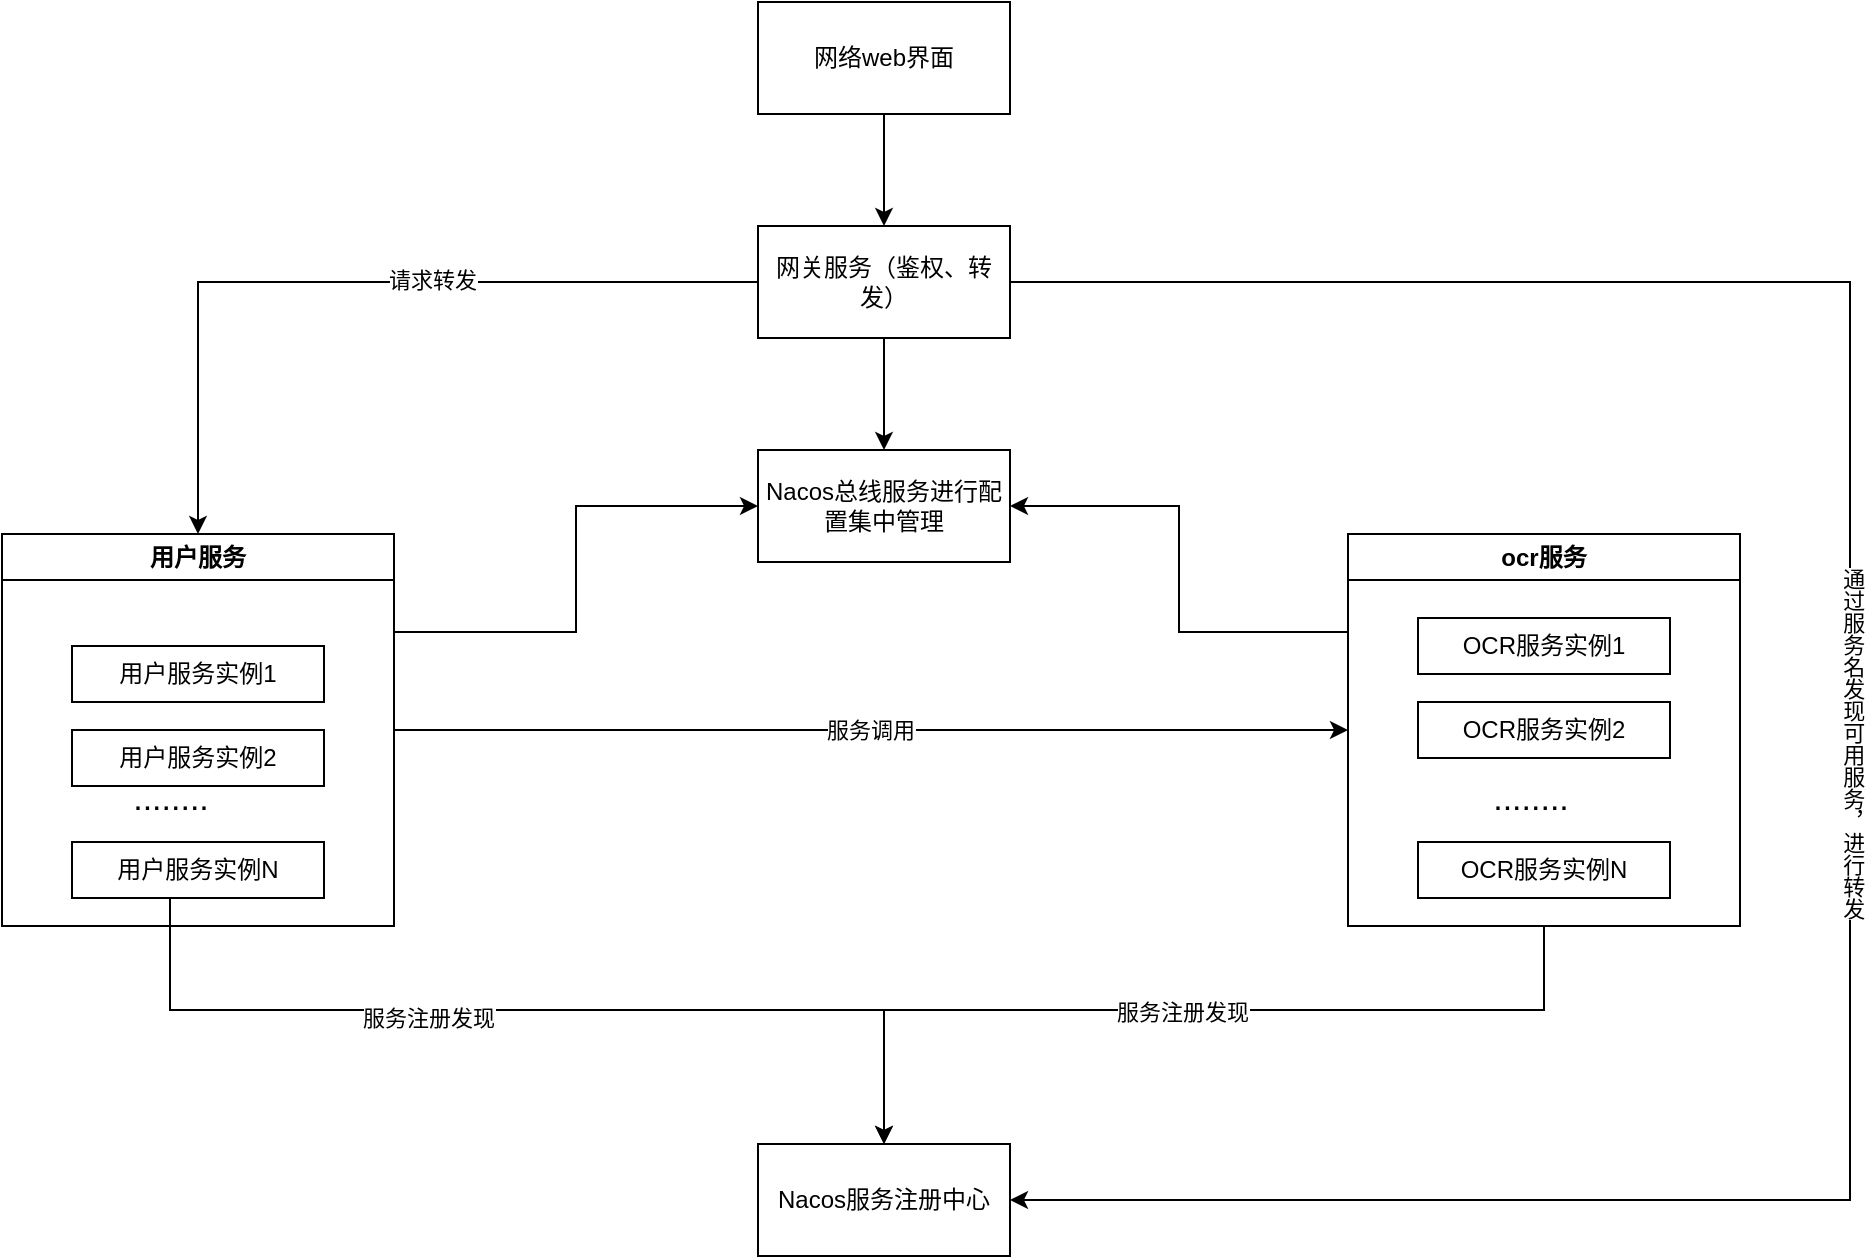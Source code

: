 <mxfile version="24.6.4" type="device">
  <diagram name="第 1 页" id="EryScZ9g_kX5TIDogXTf">
    <mxGraphModel dx="1221" dy="717" grid="1" gridSize="14" guides="1" tooltips="1" connect="1" arrows="1" fold="1" page="1" pageScale="1" pageWidth="1654" pageHeight="1169" math="0" shadow="0">
      <root>
        <mxCell id="0" />
        <mxCell id="1" parent="0" />
        <mxCell id="t8YadkVlLPdM6f-vqFsC-2" value="Nacos服务注册中心" style="rounded=0;whiteSpace=wrap;html=1;" parent="1" vertex="1">
          <mxGeometry x="532" y="585" width="126" height="56" as="geometry" />
        </mxCell>
        <mxCell id="t8YadkVlLPdM6f-vqFsC-26" style="edgeStyle=orthogonalEdgeStyle;rounded=0;orthogonalLoop=1;jettySize=auto;html=1;" parent="1" source="t8YadkVlLPdM6f-vqFsC-14" target="t8YadkVlLPdM6f-vqFsC-20" edge="1">
          <mxGeometry relative="1" as="geometry" />
        </mxCell>
        <mxCell id="t8YadkVlLPdM6f-vqFsC-14" value="网络web界面" style="rounded=0;whiteSpace=wrap;html=1;" parent="1" vertex="1">
          <mxGeometry x="532" y="14" width="126" height="56" as="geometry" />
        </mxCell>
        <mxCell id="t8YadkVlLPdM6f-vqFsC-15" style="edgeStyle=orthogonalEdgeStyle;rounded=0;orthogonalLoop=1;jettySize=auto;html=1;exitX=0;exitY=0.5;exitDx=0;exitDy=0;entryX=0.5;entryY=0;entryDx=0;entryDy=0;" parent="1" source="t8YadkVlLPdM6f-vqFsC-20" target="t8YadkVlLPdM6f-vqFsC-34" edge="1">
          <mxGeometry relative="1" as="geometry">
            <mxPoint x="420" y="170" as="sourcePoint" />
            <mxPoint x="240" y="320" as="targetPoint" />
          </mxGeometry>
        </mxCell>
        <mxCell id="t8YadkVlLPdM6f-vqFsC-47" value="请求转发" style="edgeLabel;html=1;align=center;verticalAlign=middle;resizable=0;points=[];" parent="t8YadkVlLPdM6f-vqFsC-15" vertex="1" connectable="0">
          <mxGeometry x="-0.195" y="-1" relative="1" as="geometry">
            <mxPoint as="offset" />
          </mxGeometry>
        </mxCell>
        <mxCell id="t8YadkVlLPdM6f-vqFsC-18" style="edgeStyle=orthogonalEdgeStyle;rounded=0;orthogonalLoop=1;jettySize=auto;html=1;exitX=1;exitY=0.5;exitDx=0;exitDy=0;entryX=1;entryY=0.5;entryDx=0;entryDy=0;" parent="1" source="t8YadkVlLPdM6f-vqFsC-20" target="t8YadkVlLPdM6f-vqFsC-2" edge="1">
          <mxGeometry relative="1" as="geometry">
            <Array as="points">
              <mxPoint x="1078" y="154" />
              <mxPoint x="1078" y="613" />
            </Array>
            <mxPoint x="770" y="154" as="sourcePoint" />
            <mxPoint x="504" y="630" as="targetPoint" />
          </mxGeometry>
        </mxCell>
        <mxCell id="t8YadkVlLPdM6f-vqFsC-19" value="通过服务名发现可用服务，进行转发" style="edgeLabel;html=1;align=center;verticalAlign=middle;resizable=0;points=[];horizontal=1;textDirection=vertical-lr;" parent="t8YadkVlLPdM6f-vqFsC-18" vertex="1" connectable="0">
          <mxGeometry relative="1" as="geometry">
            <mxPoint as="offset" />
          </mxGeometry>
        </mxCell>
        <mxCell id="t8YadkVlLPdM6f-vqFsC-53" style="edgeStyle=orthogonalEdgeStyle;rounded=0;orthogonalLoop=1;jettySize=auto;html=1;entryX=0.5;entryY=0;entryDx=0;entryDy=0;" parent="1" source="t8YadkVlLPdM6f-vqFsC-20" target="t8YadkVlLPdM6f-vqFsC-52" edge="1">
          <mxGeometry relative="1" as="geometry" />
        </mxCell>
        <mxCell id="t8YadkVlLPdM6f-vqFsC-20" value="网关服务（鉴权、转发）" style="whiteSpace=wrap;html=1;rounded=0;" parent="1" vertex="1">
          <mxGeometry x="532" y="126" width="126" height="56" as="geometry" />
        </mxCell>
        <mxCell id="t8YadkVlLPdM6f-vqFsC-42" style="edgeStyle=orthogonalEdgeStyle;rounded=0;orthogonalLoop=1;jettySize=auto;html=1;entryX=0;entryY=0.5;entryDx=0;entryDy=0;" parent="1" source="t8YadkVlLPdM6f-vqFsC-34" target="t8YadkVlLPdM6f-vqFsC-36" edge="1">
          <mxGeometry relative="1" as="geometry" />
        </mxCell>
        <mxCell id="t8YadkVlLPdM6f-vqFsC-43" value="服务调用" style="edgeLabel;html=1;align=center;verticalAlign=middle;resizable=0;points=[];" parent="t8YadkVlLPdM6f-vqFsC-42" vertex="1" connectable="0">
          <mxGeometry x="0.11" y="3" relative="1" as="geometry">
            <mxPoint x="-27" y="3" as="offset" />
          </mxGeometry>
        </mxCell>
        <mxCell id="t8YadkVlLPdM6f-vqFsC-54" style="edgeStyle=orthogonalEdgeStyle;rounded=0;orthogonalLoop=1;jettySize=auto;html=1;entryX=0;entryY=0.5;entryDx=0;entryDy=0;exitX=1;exitY=0.25;exitDx=0;exitDy=0;" parent="1" source="t8YadkVlLPdM6f-vqFsC-34" target="t8YadkVlLPdM6f-vqFsC-52" edge="1">
          <mxGeometry relative="1" as="geometry" />
        </mxCell>
        <mxCell id="t8YadkVlLPdM6f-vqFsC-34" value="用户服务" style="swimlane;whiteSpace=wrap;html=1;" parent="1" vertex="1">
          <mxGeometry x="154" y="280" width="196" height="196" as="geometry" />
        </mxCell>
        <mxCell id="t8YadkVlLPdM6f-vqFsC-27" value="用户服务实例1" style="rounded=0;whiteSpace=wrap;html=1;" parent="t8YadkVlLPdM6f-vqFsC-34" vertex="1">
          <mxGeometry x="35" y="56" width="126" height="28" as="geometry" />
        </mxCell>
        <mxCell id="t8YadkVlLPdM6f-vqFsC-30" value="用户服务实例2" style="rounded=0;whiteSpace=wrap;html=1;" parent="t8YadkVlLPdM6f-vqFsC-34" vertex="1">
          <mxGeometry x="35" y="98" width="126" height="28" as="geometry" />
        </mxCell>
        <mxCell id="t8YadkVlLPdM6f-vqFsC-31" value="用户服务实例N" style="rounded=0;whiteSpace=wrap;html=1;" parent="t8YadkVlLPdM6f-vqFsC-34" vertex="1">
          <mxGeometry x="35" y="154" width="126" height="28" as="geometry" />
        </mxCell>
        <mxCell id="t8YadkVlLPdM6f-vqFsC-33" value="&lt;font style=&quot;font-size: 17px;&quot;&gt;........&lt;/font&gt;" style="text;html=1;align=center;verticalAlign=middle;resizable=0;points=[];autosize=1;strokeColor=none;fillColor=none;" parent="t8YadkVlLPdM6f-vqFsC-34" vertex="1">
          <mxGeometry x="49" y="112" width="70" height="42" as="geometry" />
        </mxCell>
        <mxCell id="t8YadkVlLPdM6f-vqFsC-49" style="edgeStyle=orthogonalEdgeStyle;rounded=0;orthogonalLoop=1;jettySize=auto;html=1;entryX=0.5;entryY=0;entryDx=0;entryDy=0;" parent="1" source="t8YadkVlLPdM6f-vqFsC-36" target="t8YadkVlLPdM6f-vqFsC-2" edge="1">
          <mxGeometry relative="1" as="geometry">
            <mxPoint x="413" y="630" as="targetPoint" />
            <Array as="points">
              <mxPoint x="729" y="518" />
              <mxPoint x="413" y="518" />
            </Array>
          </mxGeometry>
        </mxCell>
        <mxCell id="t8YadkVlLPdM6f-vqFsC-51" value="服务注册发现" style="edgeLabel;html=1;align=center;verticalAlign=middle;resizable=0;points=[];" parent="t8YadkVlLPdM6f-vqFsC-49" vertex="1" connectable="0">
          <mxGeometry x="0.017" y="1" relative="1" as="geometry">
            <mxPoint as="offset" />
          </mxGeometry>
        </mxCell>
        <mxCell id="t8YadkVlLPdM6f-vqFsC-55" style="edgeStyle=orthogonalEdgeStyle;rounded=0;orthogonalLoop=1;jettySize=auto;html=1;entryX=1;entryY=0.5;entryDx=0;entryDy=0;exitX=0;exitY=0.25;exitDx=0;exitDy=0;" parent="1" source="t8YadkVlLPdM6f-vqFsC-36" target="t8YadkVlLPdM6f-vqFsC-52" edge="1">
          <mxGeometry relative="1" as="geometry" />
        </mxCell>
        <mxCell id="t8YadkVlLPdM6f-vqFsC-36" value="ocr服务" style="swimlane;whiteSpace=wrap;html=1;align=center;horizontal=1;" parent="1" vertex="1">
          <mxGeometry x="827" y="280" width="196" height="196" as="geometry" />
        </mxCell>
        <mxCell id="t8YadkVlLPdM6f-vqFsC-6" value="OCR服务实例1" style="rounded=0;whiteSpace=wrap;html=1;align=center;horizontal=1;" parent="t8YadkVlLPdM6f-vqFsC-36" vertex="1">
          <mxGeometry x="35" y="42" width="126" height="28" as="geometry" />
        </mxCell>
        <mxCell id="t8YadkVlLPdM6f-vqFsC-9" value="OCR服务实例2" style="rounded=0;whiteSpace=wrap;html=1;align=center;horizontal=1;" parent="t8YadkVlLPdM6f-vqFsC-36" vertex="1">
          <mxGeometry x="35" y="84" width="126" height="28" as="geometry" />
        </mxCell>
        <mxCell id="t8YadkVlLPdM6f-vqFsC-40" value="OCR服务实例N" style="rounded=0;whiteSpace=wrap;html=1;align=center;horizontal=1;" parent="t8YadkVlLPdM6f-vqFsC-36" vertex="1">
          <mxGeometry x="35" y="154" width="126" height="28" as="geometry" />
        </mxCell>
        <mxCell id="t8YadkVlLPdM6f-vqFsC-41" value="&lt;font style=&quot;font-size: 17px;&quot;&gt;........&lt;/font&gt;" style="text;html=1;align=center;verticalAlign=middle;resizable=0;points=[];autosize=1;strokeColor=none;fillColor=none;horizontal=1;" parent="t8YadkVlLPdM6f-vqFsC-36" vertex="1">
          <mxGeometry x="56" y="112" width="70" height="42" as="geometry" />
        </mxCell>
        <mxCell id="t8YadkVlLPdM6f-vqFsC-48" style="edgeStyle=orthogonalEdgeStyle;rounded=0;orthogonalLoop=1;jettySize=auto;html=1;entryX=0.5;entryY=0;entryDx=0;entryDy=0;" parent="1" source="t8YadkVlLPdM6f-vqFsC-31" target="t8YadkVlLPdM6f-vqFsC-2" edge="1">
          <mxGeometry relative="1" as="geometry">
            <mxPoint x="413" y="630" as="targetPoint" />
            <Array as="points">
              <mxPoint x="238" y="518" />
              <mxPoint x="595" y="518" />
            </Array>
          </mxGeometry>
        </mxCell>
        <mxCell id="t8YadkVlLPdM6f-vqFsC-50" value="服务注册发现" style="edgeLabel;html=1;align=center;verticalAlign=middle;resizable=0;points=[];" parent="t8YadkVlLPdM6f-vqFsC-48" vertex="1" connectable="0">
          <mxGeometry x="-0.232" y="-4" relative="1" as="geometry">
            <mxPoint as="offset" />
          </mxGeometry>
        </mxCell>
        <mxCell id="t8YadkVlLPdM6f-vqFsC-52" value="Nacos总线服务进行配置集中管理" style="rounded=0;whiteSpace=wrap;html=1;" parent="1" vertex="1">
          <mxGeometry x="532" y="238" width="126" height="56" as="geometry" />
        </mxCell>
      </root>
    </mxGraphModel>
  </diagram>
</mxfile>
